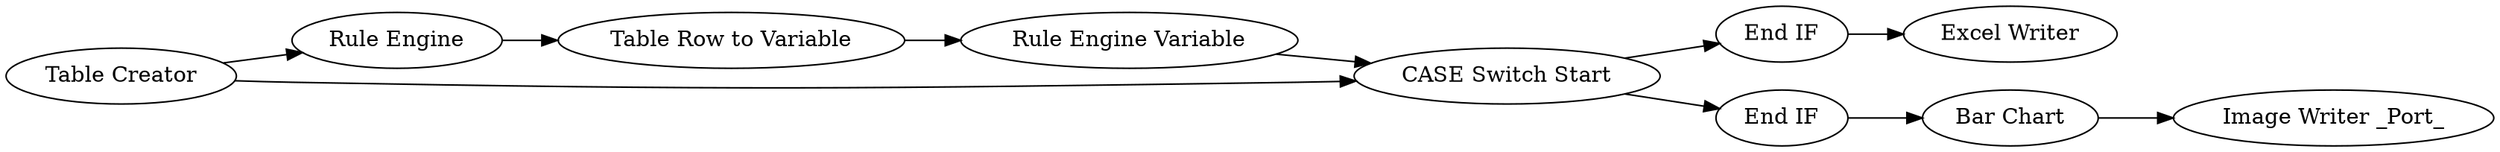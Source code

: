 digraph {
	"-663845283983172911_14" [label="End IF"]
	"-663845283983172911_9" [label="Excel Writer"]
	"-663845283983172911_13" [label="Image Writer _Port_"]
	"-663845283983172911_18" [label="Table Row to Variable"]
	"-663845283983172911_16" [label="Bar Chart"]
	"-663845283983172911_17" [label="Rule Engine"]
	"-663845283983172911_4" [label="Rule Engine Variable"]
	"-663845283983172911_5" [label="Table Creator"]
	"-663845283983172911_1" [label="CASE Switch Start"]
	"-663845283983172911_15" [label="End IF"]
	"-663845283983172911_1" -> "-663845283983172911_14"
	"-663845283983172911_4" -> "-663845283983172911_1"
	"-663845283983172911_5" -> "-663845283983172911_17"
	"-663845283983172911_1" -> "-663845283983172911_15"
	"-663845283983172911_15" -> "-663845283983172911_16"
	"-663845283983172911_14" -> "-663845283983172911_9"
	"-663845283983172911_5" -> "-663845283983172911_1"
	"-663845283983172911_16" -> "-663845283983172911_13"
	"-663845283983172911_18" -> "-663845283983172911_4"
	"-663845283983172911_17" -> "-663845283983172911_18"
	rankdir=LR
}
